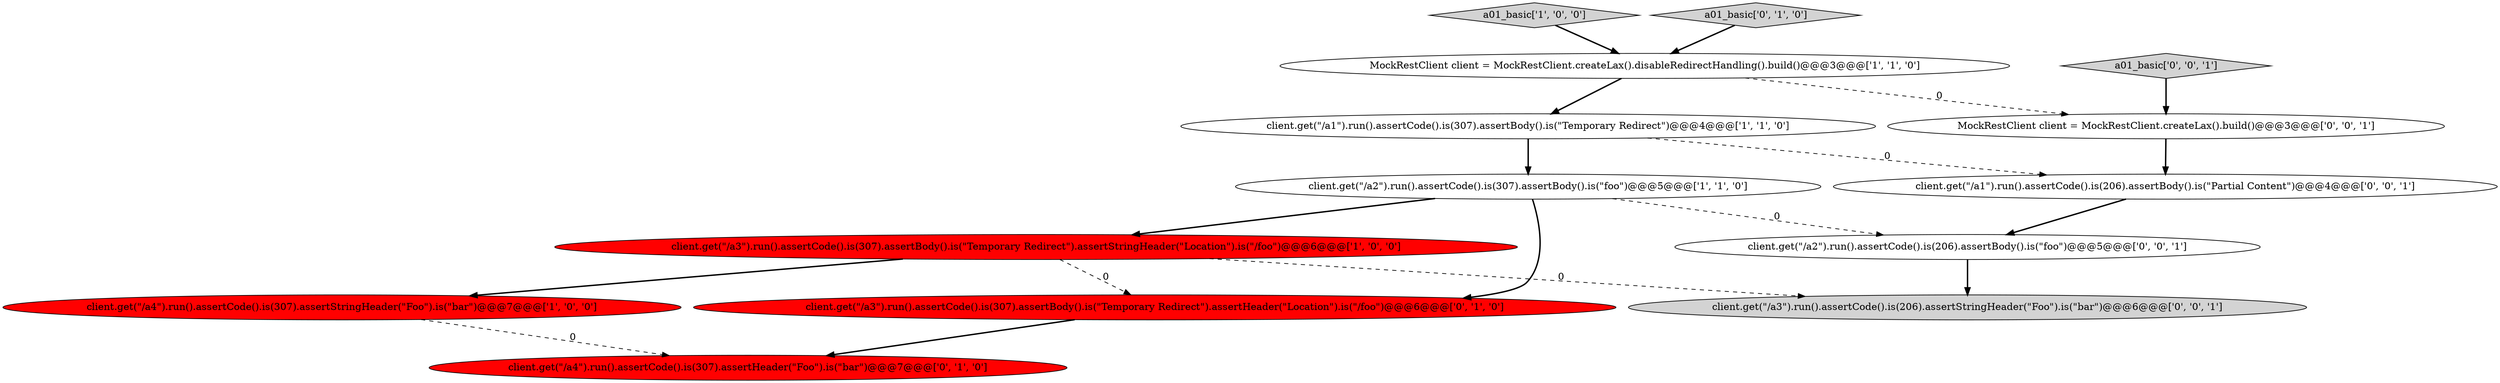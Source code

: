 digraph {
4 [style = filled, label = "client.get(\"/a3\").run().assertCode().is(307).assertBody().is(\"Temporary Redirect\").assertStringHeader(\"Location\").is(\"/foo\")@@@6@@@['1', '0', '0']", fillcolor = red, shape = ellipse image = "AAA1AAABBB1BBB"];
6 [style = filled, label = "client.get(\"/a3\").run().assertCode().is(307).assertBody().is(\"Temporary Redirect\").assertHeader(\"Location\").is(\"/foo\")@@@6@@@['0', '1', '0']", fillcolor = red, shape = ellipse image = "AAA1AAABBB2BBB"];
11 [style = filled, label = "a01_basic['0', '0', '1']", fillcolor = lightgray, shape = diamond image = "AAA0AAABBB3BBB"];
0 [style = filled, label = "client.get(\"/a2\").run().assertCode().is(307).assertBody().is(\"foo\")@@@5@@@['1', '1', '0']", fillcolor = white, shape = ellipse image = "AAA0AAABBB1BBB"];
8 [style = filled, label = "client.get(\"/a4\").run().assertCode().is(307).assertHeader(\"Foo\").is(\"bar\")@@@7@@@['0', '1', '0']", fillcolor = red, shape = ellipse image = "AAA1AAABBB2BBB"];
1 [style = filled, label = "client.get(\"/a4\").run().assertCode().is(307).assertStringHeader(\"Foo\").is(\"bar\")@@@7@@@['1', '0', '0']", fillcolor = red, shape = ellipse image = "AAA1AAABBB1BBB"];
12 [style = filled, label = "client.get(\"/a2\").run().assertCode().is(206).assertBody().is(\"foo\")@@@5@@@['0', '0', '1']", fillcolor = white, shape = ellipse image = "AAA0AAABBB3BBB"];
13 [style = filled, label = "client.get(\"/a1\").run().assertCode().is(206).assertBody().is(\"Partial Content\")@@@4@@@['0', '0', '1']", fillcolor = white, shape = ellipse image = "AAA0AAABBB3BBB"];
2 [style = filled, label = "a01_basic['1', '0', '0']", fillcolor = lightgray, shape = diamond image = "AAA0AAABBB1BBB"];
3 [style = filled, label = "client.get(\"/a1\").run().assertCode().is(307).assertBody().is(\"Temporary Redirect\")@@@4@@@['1', '1', '0']", fillcolor = white, shape = ellipse image = "AAA0AAABBB1BBB"];
7 [style = filled, label = "a01_basic['0', '1', '0']", fillcolor = lightgray, shape = diamond image = "AAA0AAABBB2BBB"];
9 [style = filled, label = "MockRestClient client = MockRestClient.createLax().build()@@@3@@@['0', '0', '1']", fillcolor = white, shape = ellipse image = "AAA0AAABBB3BBB"];
5 [style = filled, label = "MockRestClient client = MockRestClient.createLax().disableRedirectHandling().build()@@@3@@@['1', '1', '0']", fillcolor = white, shape = ellipse image = "AAA0AAABBB1BBB"];
10 [style = filled, label = "client.get(\"/a3\").run().assertCode().is(206).assertStringHeader(\"Foo\").is(\"bar\")@@@6@@@['0', '0', '1']", fillcolor = lightgray, shape = ellipse image = "AAA0AAABBB3BBB"];
5->3 [style = bold, label=""];
1->8 [style = dashed, label="0"];
5->9 [style = dashed, label="0"];
4->1 [style = bold, label=""];
7->5 [style = bold, label=""];
12->10 [style = bold, label=""];
13->12 [style = bold, label=""];
0->12 [style = dashed, label="0"];
4->10 [style = dashed, label="0"];
4->6 [style = dashed, label="0"];
11->9 [style = bold, label=""];
0->4 [style = bold, label=""];
0->6 [style = bold, label=""];
3->13 [style = dashed, label="0"];
3->0 [style = bold, label=""];
6->8 [style = bold, label=""];
2->5 [style = bold, label=""];
9->13 [style = bold, label=""];
}
